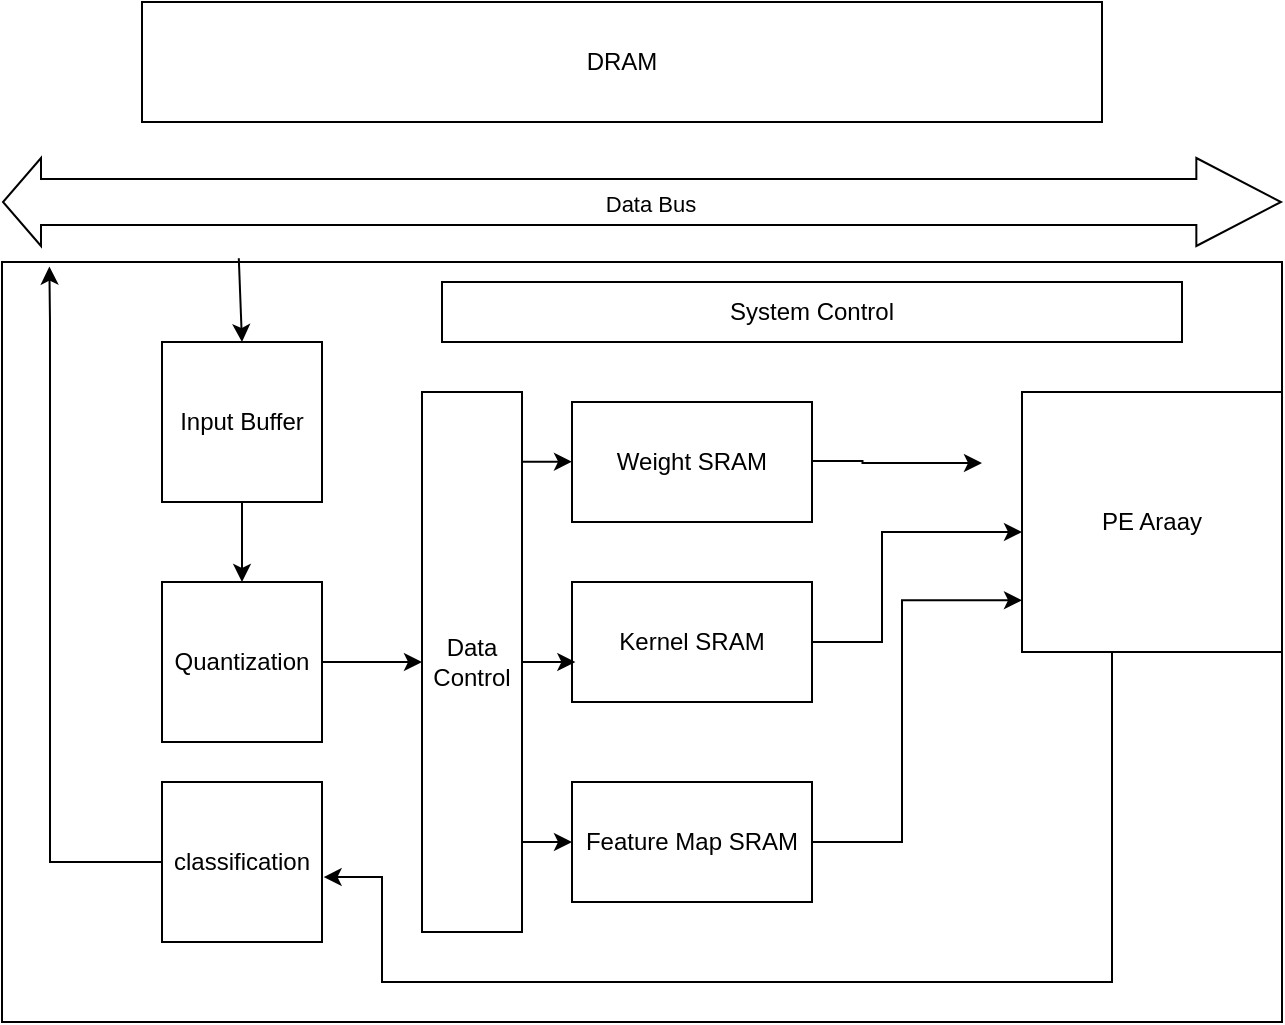 <mxfile version="26.1.0">
  <diagram name="第 1 页" id="5msZLwDeeC-nuz0sIKxb">
    <mxGraphModel dx="868" dy="1268" grid="1" gridSize="10" guides="1" tooltips="1" connect="1" arrows="1" fold="1" page="1" pageScale="1" pageWidth="827" pageHeight="1169" math="0" shadow="0">
      <root>
        <mxCell id="0" />
        <mxCell id="1" parent="0" />
        <mxCell id="y895jo_XGCMb1JjXWKAu-1" value="DRAM" style="rounded=0;whiteSpace=wrap;html=1;" parent="1" vertex="1">
          <mxGeometry x="160" y="100" width="480" height="60" as="geometry" />
        </mxCell>
        <mxCell id="y895jo_XGCMb1JjXWKAu-2" value="" style="shape=flexArrow;endArrow=classic;startArrow=classic;html=1;rounded=0;strokeWidth=1;width=23;endSize=13.777;" parent="1" edge="1">
          <mxGeometry width="100" height="100" relative="1" as="geometry">
            <mxPoint x="90" y="200" as="sourcePoint" />
            <mxPoint x="730" y="200" as="targetPoint" />
          </mxGeometry>
        </mxCell>
        <mxCell id="y895jo_XGCMb1JjXWKAu-3" value="Data Bus" style="edgeLabel;html=1;align=center;verticalAlign=middle;resizable=0;points=[];" parent="y895jo_XGCMb1JjXWKAu-2" vertex="1" connectable="0">
          <mxGeometry x="0.013" y="-1" relative="1" as="geometry">
            <mxPoint as="offset" />
          </mxGeometry>
        </mxCell>
        <mxCell id="y895jo_XGCMb1JjXWKAu-4" value="" style="rounded=0;whiteSpace=wrap;html=1;" parent="1" vertex="1">
          <mxGeometry x="90" y="230" width="640" height="380" as="geometry" />
        </mxCell>
        <mxCell id="y895jo_XGCMb1JjXWKAu-5" style="edgeStyle=orthogonalEdgeStyle;rounded=0;orthogonalLoop=1;jettySize=auto;html=1;entryX=-0.002;entryY=0.229;entryDx=0;entryDy=0;entryPerimeter=0;" parent="1" edge="1">
          <mxGeometry relative="1" as="geometry">
            <mxPoint x="470.26" y="329.49" as="sourcePoint" />
            <mxPoint x="580" y="330.51" as="targetPoint" />
            <Array as="points">
              <mxPoint x="520.26" y="329.74" />
              <mxPoint x="520.26" y="330.74" />
            </Array>
          </mxGeometry>
        </mxCell>
        <mxCell id="y895jo_XGCMb1JjXWKAu-6" value="Weight SRAM" style="rounded=0;whiteSpace=wrap;html=1;" parent="1" vertex="1">
          <mxGeometry x="375" y="300" width="120" height="60" as="geometry" />
        </mxCell>
        <mxCell id="y895jo_XGCMb1JjXWKAu-7" style="edgeStyle=orthogonalEdgeStyle;rounded=0;orthogonalLoop=1;jettySize=auto;html=1;exitX=1;exitY=0.5;exitDx=0;exitDy=0;" parent="1" source="y895jo_XGCMb1JjXWKAu-8" target="y895jo_XGCMb1JjXWKAu-9" edge="1">
          <mxGeometry relative="1" as="geometry">
            <Array as="points">
              <mxPoint x="530" y="420" />
              <mxPoint x="530" y="365" />
            </Array>
          </mxGeometry>
        </mxCell>
        <mxCell id="y895jo_XGCMb1JjXWKAu-8" value="Kernel SRAM" style="rounded=0;whiteSpace=wrap;html=1;" parent="1" vertex="1">
          <mxGeometry x="375" y="390" width="120" height="60" as="geometry" />
        </mxCell>
        <mxCell id="y895jo_XGCMb1JjXWKAu-9" value="PE Araay" style="whiteSpace=wrap;html=1;aspect=fixed;" parent="1" vertex="1">
          <mxGeometry x="600" y="295" width="130" height="130" as="geometry" />
        </mxCell>
        <mxCell id="y895jo_XGCMb1JjXWKAu-10" value="System Control" style="rounded=0;whiteSpace=wrap;html=1;" parent="1" vertex="1">
          <mxGeometry x="310" y="240" width="370" height="30" as="geometry" />
        </mxCell>
        <mxCell id="y895jo_XGCMb1JjXWKAu-11" value="Data Control" style="rounded=0;whiteSpace=wrap;html=1;" parent="1" vertex="1">
          <mxGeometry x="300" y="295" width="50" height="270" as="geometry" />
        </mxCell>
        <mxCell id="y895jo_XGCMb1JjXWKAu-12" value="" style="edgeStyle=orthogonalEdgeStyle;rounded=0;orthogonalLoop=1;jettySize=auto;html=1;" parent="1" source="y895jo_XGCMb1JjXWKAu-13" target="y895jo_XGCMb1JjXWKAu-11" edge="1">
          <mxGeometry relative="1" as="geometry" />
        </mxCell>
        <mxCell id="y895jo_XGCMb1JjXWKAu-13" value="Quantization" style="whiteSpace=wrap;html=1;aspect=fixed;" parent="1" vertex="1">
          <mxGeometry x="170" y="390" width="80" height="80" as="geometry" />
        </mxCell>
        <mxCell id="y895jo_XGCMb1JjXWKAu-14" value="" style="edgeStyle=orthogonalEdgeStyle;rounded=0;orthogonalLoop=1;jettySize=auto;html=1;" parent="1" source="y895jo_XGCMb1JjXWKAu-15" target="y895jo_XGCMb1JjXWKAu-13" edge="1">
          <mxGeometry relative="1" as="geometry" />
        </mxCell>
        <mxCell id="y895jo_XGCMb1JjXWKAu-15" value="Input Buffer" style="whiteSpace=wrap;html=1;aspect=fixed;" parent="1" vertex="1">
          <mxGeometry x="170" y="270" width="80" height="80" as="geometry" />
        </mxCell>
        <mxCell id="y895jo_XGCMb1JjXWKAu-16" value="" style="endArrow=classic;html=1;rounded=0;entryX=0.5;entryY=0;entryDx=0;entryDy=0;exitX=0.185;exitY=-0.005;exitDx=0;exitDy=0;exitPerimeter=0;" parent="1" source="y895jo_XGCMb1JjXWKAu-4" target="y895jo_XGCMb1JjXWKAu-15" edge="1">
          <mxGeometry width="50" height="50" relative="1" as="geometry">
            <mxPoint x="200" y="229" as="sourcePoint" />
            <mxPoint x="440" y="230" as="targetPoint" />
          </mxGeometry>
        </mxCell>
        <mxCell id="y895jo_XGCMb1JjXWKAu-17" value="Feature Map SRAM" style="rounded=0;whiteSpace=wrap;html=1;" parent="1" vertex="1">
          <mxGeometry x="375" y="490" width="120" height="60" as="geometry" />
        </mxCell>
        <mxCell id="y895jo_XGCMb1JjXWKAu-18" style="edgeStyle=orthogonalEdgeStyle;rounded=0;orthogonalLoop=1;jettySize=auto;html=1;entryX=0;entryY=0.801;entryDx=0;entryDy=0;entryPerimeter=0;" parent="1" source="y895jo_XGCMb1JjXWKAu-17" target="y895jo_XGCMb1JjXWKAu-9" edge="1">
          <mxGeometry relative="1" as="geometry">
            <Array as="points">
              <mxPoint x="540" y="520" />
              <mxPoint x="540" y="399" />
            </Array>
          </mxGeometry>
        </mxCell>
        <mxCell id="y895jo_XGCMb1JjXWKAu-19" value="classification" style="whiteSpace=wrap;html=1;aspect=fixed;" parent="1" vertex="1">
          <mxGeometry x="170" y="490" width="80" height="80" as="geometry" />
        </mxCell>
        <mxCell id="y895jo_XGCMb1JjXWKAu-20" style="edgeStyle=orthogonalEdgeStyle;rounded=0;orthogonalLoop=1;jettySize=auto;html=1;entryX=0.014;entryY=0.667;entryDx=0;entryDy=0;entryPerimeter=0;" parent="1" source="y895jo_XGCMb1JjXWKAu-11" target="y895jo_XGCMb1JjXWKAu-8" edge="1">
          <mxGeometry relative="1" as="geometry" />
        </mxCell>
        <mxCell id="y895jo_XGCMb1JjXWKAu-21" value="" style="endArrow=classic;html=1;rounded=0;entryX=0;entryY=0.5;entryDx=0;entryDy=0;" parent="1" target="y895jo_XGCMb1JjXWKAu-17" edge="1">
          <mxGeometry width="50" height="50" relative="1" as="geometry">
            <mxPoint x="350" y="520" as="sourcePoint" />
            <mxPoint x="370" y="460" as="targetPoint" />
          </mxGeometry>
        </mxCell>
        <mxCell id="y895jo_XGCMb1JjXWKAu-22" value="" style="endArrow=classic;html=1;rounded=0;entryX=0;entryY=0.5;entryDx=0;entryDy=0;" parent="1" edge="1">
          <mxGeometry width="50" height="50" relative="1" as="geometry">
            <mxPoint x="350" y="329.83" as="sourcePoint" />
            <mxPoint x="375" y="329.83" as="targetPoint" />
          </mxGeometry>
        </mxCell>
        <mxCell id="y895jo_XGCMb1JjXWKAu-23" style="edgeStyle=orthogonalEdgeStyle;rounded=0;orthogonalLoop=1;jettySize=auto;html=1;entryX=1.01;entryY=0.594;entryDx=0;entryDy=0;entryPerimeter=0;" parent="1" source="y895jo_XGCMb1JjXWKAu-9" target="y895jo_XGCMb1JjXWKAu-19" edge="1">
          <mxGeometry relative="1" as="geometry">
            <Array as="points">
              <mxPoint x="645" y="590" />
              <mxPoint x="280" y="590" />
              <mxPoint x="280" y="538" />
            </Array>
          </mxGeometry>
        </mxCell>
        <mxCell id="y895jo_XGCMb1JjXWKAu-24" style="edgeStyle=orthogonalEdgeStyle;rounded=0;orthogonalLoop=1;jettySize=auto;html=1;entryX=0.037;entryY=0.006;entryDx=0;entryDy=0;entryPerimeter=0;" parent="1" source="y895jo_XGCMb1JjXWKAu-19" target="y895jo_XGCMb1JjXWKAu-4" edge="1">
          <mxGeometry relative="1" as="geometry">
            <Array as="points">
              <mxPoint x="114" y="530" />
              <mxPoint x="114" y="260" />
            </Array>
          </mxGeometry>
        </mxCell>
      </root>
    </mxGraphModel>
  </diagram>
</mxfile>
